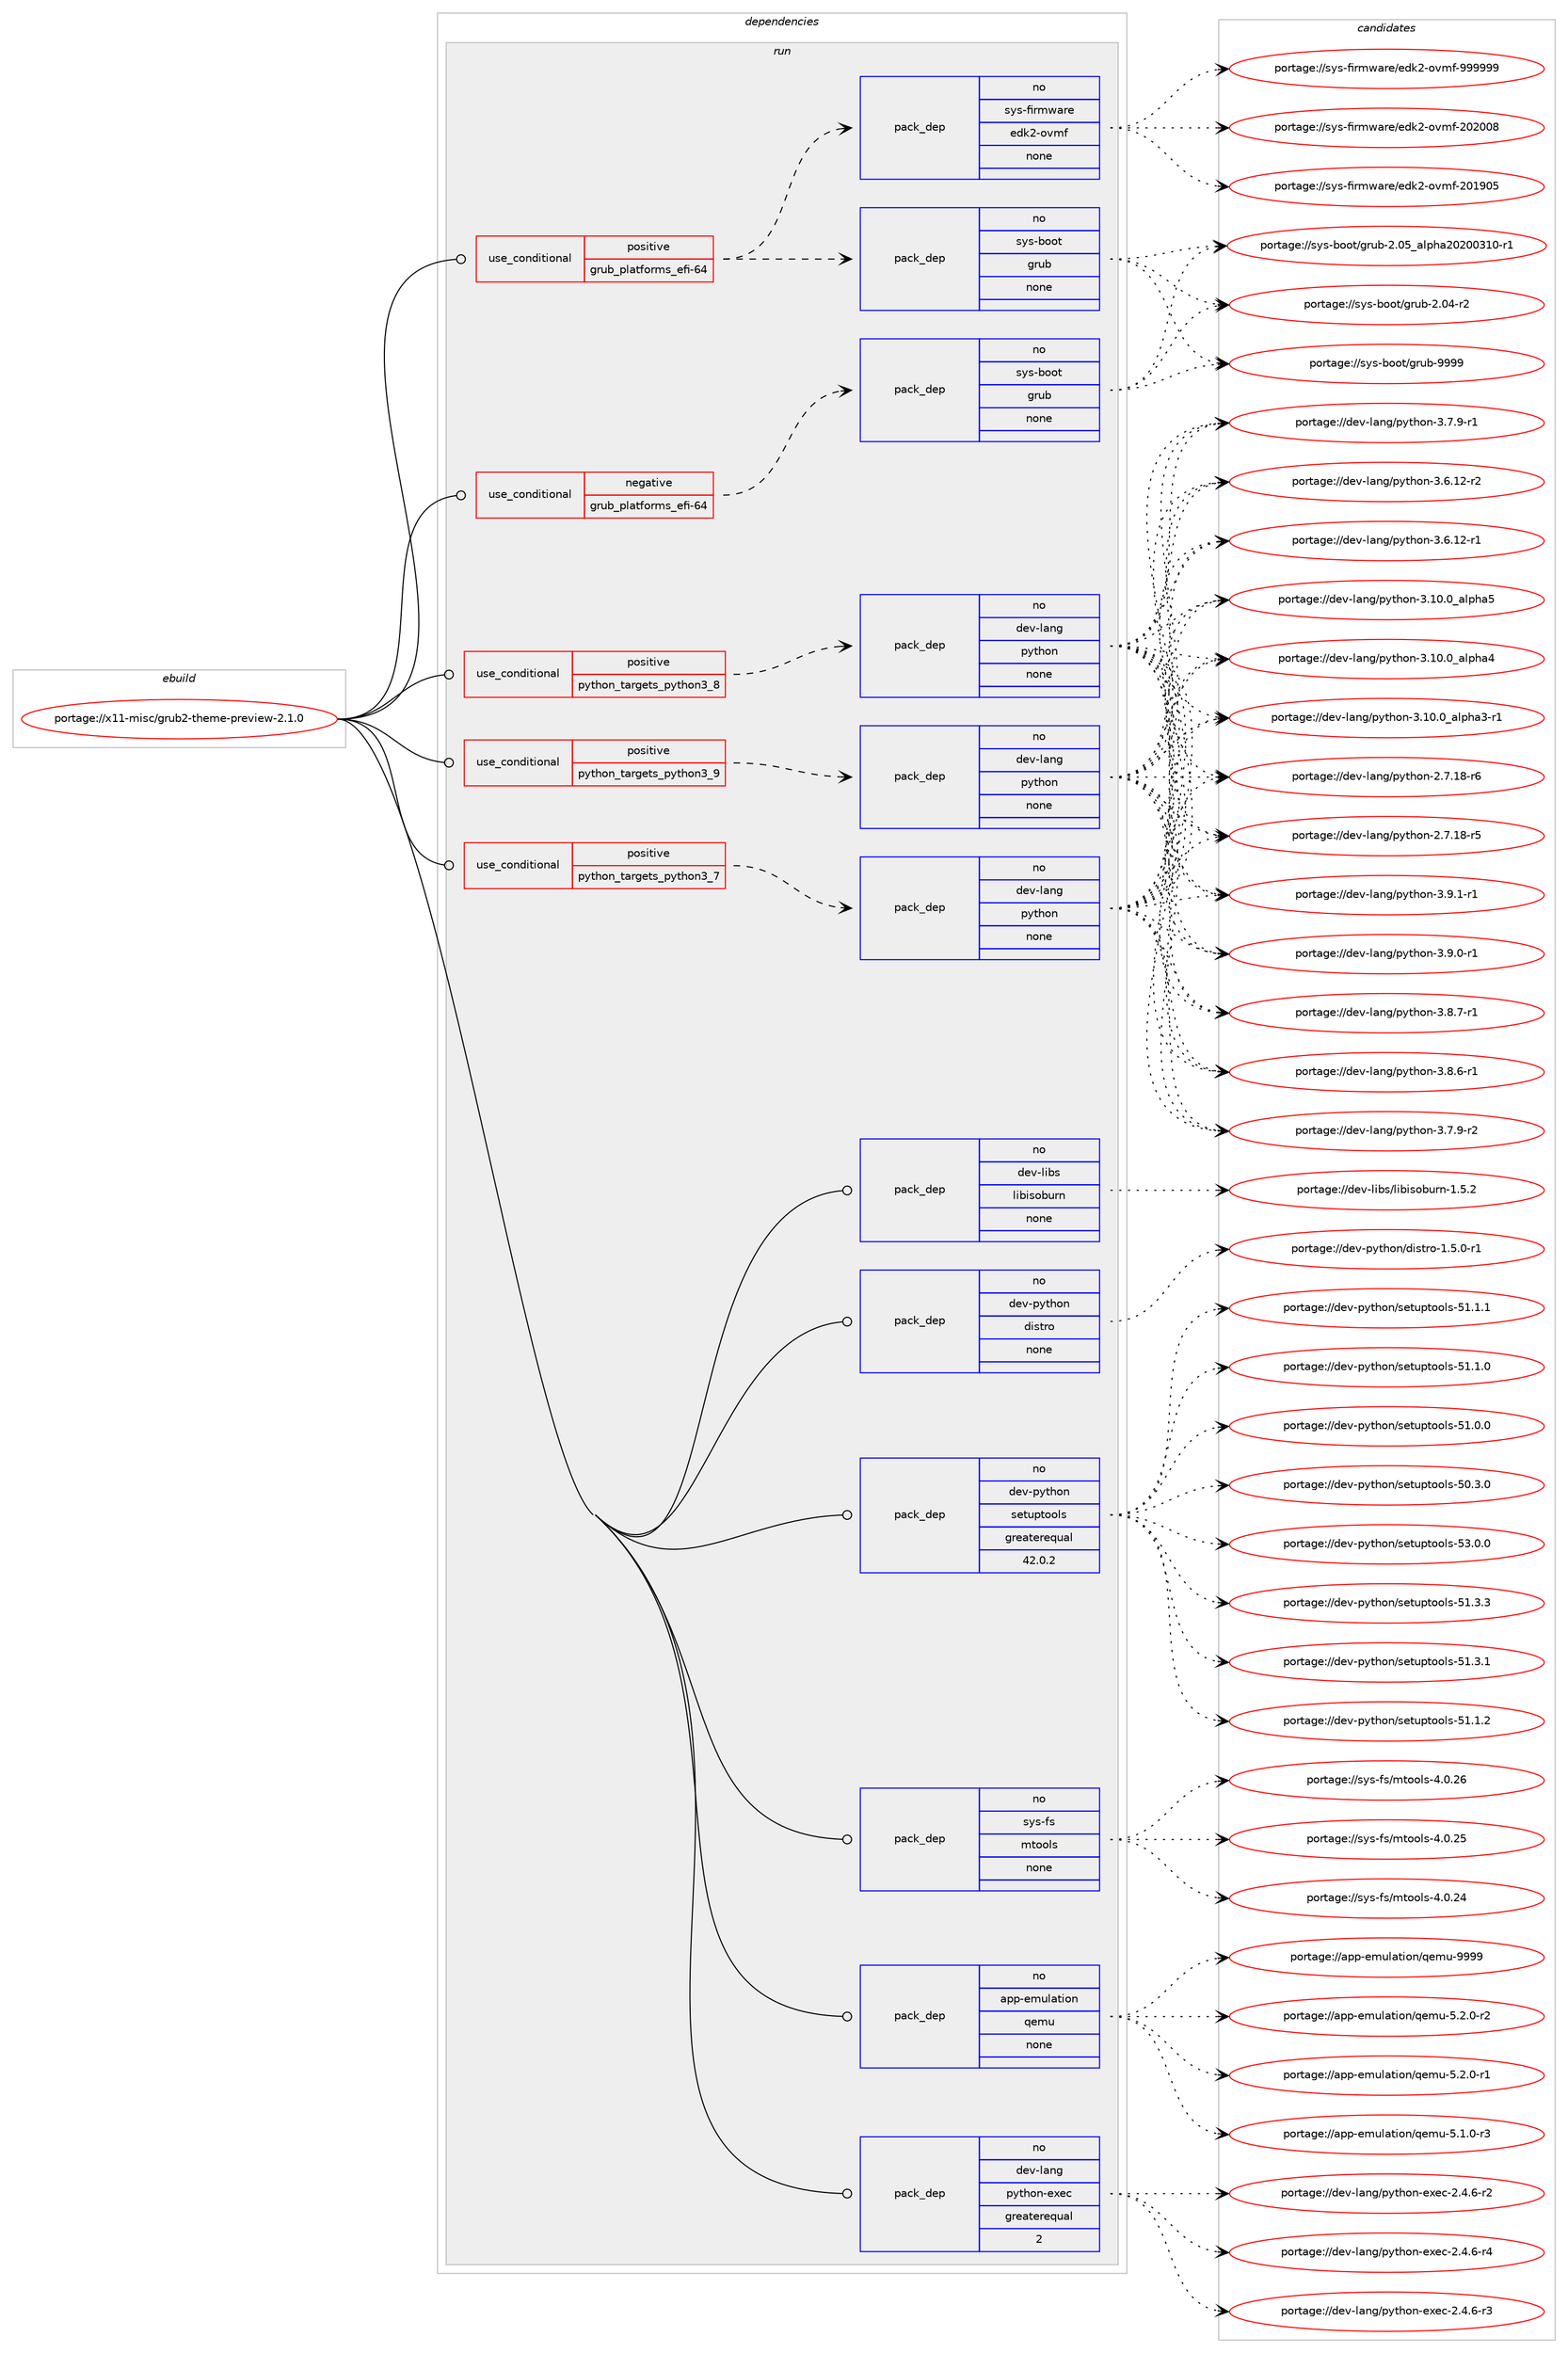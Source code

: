 digraph prolog {

# *************
# Graph options
# *************

newrank=true;
concentrate=true;
compound=true;
graph [rankdir=LR,fontname=Helvetica,fontsize=10,ranksep=1.5];#, ranksep=2.5, nodesep=0.2];
edge  [arrowhead=vee];
node  [fontname=Helvetica,fontsize=10];

# **********
# The ebuild
# **********

subgraph cluster_leftcol {
color=gray;
rank=same;
label=<<i>ebuild</i>>;
id [label="portage://x11-misc/grub2-theme-preview-2.1.0", color=red, width=4, href="../x11-misc/grub2-theme-preview-2.1.0.svg"];
}

# ****************
# The dependencies
# ****************

subgraph cluster_midcol {
color=gray;
label=<<i>dependencies</i>>;
subgraph cluster_compile {
fillcolor="#eeeeee";
style=filled;
label=<<i>compile</i>>;
}
subgraph cluster_compileandrun {
fillcolor="#eeeeee";
style=filled;
label=<<i>compile and run</i>>;
}
subgraph cluster_run {
fillcolor="#eeeeee";
style=filled;
label=<<i>run</i>>;
subgraph cond441 {
dependency2583 [label=<<TABLE BORDER="0" CELLBORDER="1" CELLSPACING="0" CELLPADDING="4"><TR><TD ROWSPAN="3" CELLPADDING="10">use_conditional</TD></TR><TR><TD>negative</TD></TR><TR><TD>grub_platforms_efi-64</TD></TR></TABLE>>, shape=none, color=red];
subgraph pack2105 {
dependency2584 [label=<<TABLE BORDER="0" CELLBORDER="1" CELLSPACING="0" CELLPADDING="4" WIDTH="220"><TR><TD ROWSPAN="6" CELLPADDING="30">pack_dep</TD></TR><TR><TD WIDTH="110">no</TD></TR><TR><TD>sys-boot</TD></TR><TR><TD>grub</TD></TR><TR><TD>none</TD></TR><TR><TD></TD></TR></TABLE>>, shape=none, color=blue];
}
dependency2583:e -> dependency2584:w [weight=20,style="dashed",arrowhead="vee"];
}
id:e -> dependency2583:w [weight=20,style="solid",arrowhead="odot"];
subgraph cond442 {
dependency2585 [label=<<TABLE BORDER="0" CELLBORDER="1" CELLSPACING="0" CELLPADDING="4"><TR><TD ROWSPAN="3" CELLPADDING="10">use_conditional</TD></TR><TR><TD>positive</TD></TR><TR><TD>grub_platforms_efi-64</TD></TR></TABLE>>, shape=none, color=red];
subgraph pack2106 {
dependency2586 [label=<<TABLE BORDER="0" CELLBORDER="1" CELLSPACING="0" CELLPADDING="4" WIDTH="220"><TR><TD ROWSPAN="6" CELLPADDING="30">pack_dep</TD></TR><TR><TD WIDTH="110">no</TD></TR><TR><TD>sys-boot</TD></TR><TR><TD>grub</TD></TR><TR><TD>none</TD></TR><TR><TD></TD></TR></TABLE>>, shape=none, color=blue];
}
dependency2585:e -> dependency2586:w [weight=20,style="dashed",arrowhead="vee"];
subgraph pack2107 {
dependency2587 [label=<<TABLE BORDER="0" CELLBORDER="1" CELLSPACING="0" CELLPADDING="4" WIDTH="220"><TR><TD ROWSPAN="6" CELLPADDING="30">pack_dep</TD></TR><TR><TD WIDTH="110">no</TD></TR><TR><TD>sys-firmware</TD></TR><TR><TD>edk2-ovmf</TD></TR><TR><TD>none</TD></TR><TR><TD></TD></TR></TABLE>>, shape=none, color=blue];
}
dependency2585:e -> dependency2587:w [weight=20,style="dashed",arrowhead="vee"];
}
id:e -> dependency2585:w [weight=20,style="solid",arrowhead="odot"];
subgraph cond443 {
dependency2588 [label=<<TABLE BORDER="0" CELLBORDER="1" CELLSPACING="0" CELLPADDING="4"><TR><TD ROWSPAN="3" CELLPADDING="10">use_conditional</TD></TR><TR><TD>positive</TD></TR><TR><TD>python_targets_python3_7</TD></TR></TABLE>>, shape=none, color=red];
subgraph pack2108 {
dependency2589 [label=<<TABLE BORDER="0" CELLBORDER="1" CELLSPACING="0" CELLPADDING="4" WIDTH="220"><TR><TD ROWSPAN="6" CELLPADDING="30">pack_dep</TD></TR><TR><TD WIDTH="110">no</TD></TR><TR><TD>dev-lang</TD></TR><TR><TD>python</TD></TR><TR><TD>none</TD></TR><TR><TD></TD></TR></TABLE>>, shape=none, color=blue];
}
dependency2588:e -> dependency2589:w [weight=20,style="dashed",arrowhead="vee"];
}
id:e -> dependency2588:w [weight=20,style="solid",arrowhead="odot"];
subgraph cond444 {
dependency2590 [label=<<TABLE BORDER="0" CELLBORDER="1" CELLSPACING="0" CELLPADDING="4"><TR><TD ROWSPAN="3" CELLPADDING="10">use_conditional</TD></TR><TR><TD>positive</TD></TR><TR><TD>python_targets_python3_8</TD></TR></TABLE>>, shape=none, color=red];
subgraph pack2109 {
dependency2591 [label=<<TABLE BORDER="0" CELLBORDER="1" CELLSPACING="0" CELLPADDING="4" WIDTH="220"><TR><TD ROWSPAN="6" CELLPADDING="30">pack_dep</TD></TR><TR><TD WIDTH="110">no</TD></TR><TR><TD>dev-lang</TD></TR><TR><TD>python</TD></TR><TR><TD>none</TD></TR><TR><TD></TD></TR></TABLE>>, shape=none, color=blue];
}
dependency2590:e -> dependency2591:w [weight=20,style="dashed",arrowhead="vee"];
}
id:e -> dependency2590:w [weight=20,style="solid",arrowhead="odot"];
subgraph cond445 {
dependency2592 [label=<<TABLE BORDER="0" CELLBORDER="1" CELLSPACING="0" CELLPADDING="4"><TR><TD ROWSPAN="3" CELLPADDING="10">use_conditional</TD></TR><TR><TD>positive</TD></TR><TR><TD>python_targets_python3_9</TD></TR></TABLE>>, shape=none, color=red];
subgraph pack2110 {
dependency2593 [label=<<TABLE BORDER="0" CELLBORDER="1" CELLSPACING="0" CELLPADDING="4" WIDTH="220"><TR><TD ROWSPAN="6" CELLPADDING="30">pack_dep</TD></TR><TR><TD WIDTH="110">no</TD></TR><TR><TD>dev-lang</TD></TR><TR><TD>python</TD></TR><TR><TD>none</TD></TR><TR><TD></TD></TR></TABLE>>, shape=none, color=blue];
}
dependency2592:e -> dependency2593:w [weight=20,style="dashed",arrowhead="vee"];
}
id:e -> dependency2592:w [weight=20,style="solid",arrowhead="odot"];
subgraph pack2111 {
dependency2594 [label=<<TABLE BORDER="0" CELLBORDER="1" CELLSPACING="0" CELLPADDING="4" WIDTH="220"><TR><TD ROWSPAN="6" CELLPADDING="30">pack_dep</TD></TR><TR><TD WIDTH="110">no</TD></TR><TR><TD>app-emulation</TD></TR><TR><TD>qemu</TD></TR><TR><TD>none</TD></TR><TR><TD></TD></TR></TABLE>>, shape=none, color=blue];
}
id:e -> dependency2594:w [weight=20,style="solid",arrowhead="odot"];
subgraph pack2112 {
dependency2595 [label=<<TABLE BORDER="0" CELLBORDER="1" CELLSPACING="0" CELLPADDING="4" WIDTH="220"><TR><TD ROWSPAN="6" CELLPADDING="30">pack_dep</TD></TR><TR><TD WIDTH="110">no</TD></TR><TR><TD>dev-lang</TD></TR><TR><TD>python-exec</TD></TR><TR><TD>greaterequal</TD></TR><TR><TD>2</TD></TR></TABLE>>, shape=none, color=blue];
}
id:e -> dependency2595:w [weight=20,style="solid",arrowhead="odot"];
subgraph pack2113 {
dependency2596 [label=<<TABLE BORDER="0" CELLBORDER="1" CELLSPACING="0" CELLPADDING="4" WIDTH="220"><TR><TD ROWSPAN="6" CELLPADDING="30">pack_dep</TD></TR><TR><TD WIDTH="110">no</TD></TR><TR><TD>dev-libs</TD></TR><TR><TD>libisoburn</TD></TR><TR><TD>none</TD></TR><TR><TD></TD></TR></TABLE>>, shape=none, color=blue];
}
id:e -> dependency2596:w [weight=20,style="solid",arrowhead="odot"];
subgraph pack2114 {
dependency2597 [label=<<TABLE BORDER="0" CELLBORDER="1" CELLSPACING="0" CELLPADDING="4" WIDTH="220"><TR><TD ROWSPAN="6" CELLPADDING="30">pack_dep</TD></TR><TR><TD WIDTH="110">no</TD></TR><TR><TD>dev-python</TD></TR><TR><TD>distro</TD></TR><TR><TD>none</TD></TR><TR><TD></TD></TR></TABLE>>, shape=none, color=blue];
}
id:e -> dependency2597:w [weight=20,style="solid",arrowhead="odot"];
subgraph pack2115 {
dependency2598 [label=<<TABLE BORDER="0" CELLBORDER="1" CELLSPACING="0" CELLPADDING="4" WIDTH="220"><TR><TD ROWSPAN="6" CELLPADDING="30">pack_dep</TD></TR><TR><TD WIDTH="110">no</TD></TR><TR><TD>dev-python</TD></TR><TR><TD>setuptools</TD></TR><TR><TD>greaterequal</TD></TR><TR><TD>42.0.2</TD></TR></TABLE>>, shape=none, color=blue];
}
id:e -> dependency2598:w [weight=20,style="solid",arrowhead="odot"];
subgraph pack2116 {
dependency2599 [label=<<TABLE BORDER="0" CELLBORDER="1" CELLSPACING="0" CELLPADDING="4" WIDTH="220"><TR><TD ROWSPAN="6" CELLPADDING="30">pack_dep</TD></TR><TR><TD WIDTH="110">no</TD></TR><TR><TD>sys-fs</TD></TR><TR><TD>mtools</TD></TR><TR><TD>none</TD></TR><TR><TD></TD></TR></TABLE>>, shape=none, color=blue];
}
id:e -> dependency2599:w [weight=20,style="solid",arrowhead="odot"];
}
}

# **************
# The candidates
# **************

subgraph cluster_choices {
rank=same;
color=gray;
label=<<i>candidates</i>>;

subgraph choice2105 {
color=black;
nodesep=1;
choice115121115459811111111647103114117984557575757 [label="portage://sys-boot/grub-9999", color=red, width=4,href="../sys-boot/grub-9999.svg"];
choice11512111545981111111164710311411798455046485395971081121049750485048485149484511449 [label="portage://sys-boot/grub-2.05_alpha20200310-r1", color=red, width=4,href="../sys-boot/grub-2.05_alpha20200310-r1.svg"];
choice1151211154598111111116471031141179845504648524511450 [label="portage://sys-boot/grub-2.04-r2", color=red, width=4,href="../sys-boot/grub-2.04-r2.svg"];
dependency2584:e -> choice115121115459811111111647103114117984557575757:w [style=dotted,weight="100"];
dependency2584:e -> choice11512111545981111111164710311411798455046485395971081121049750485048485149484511449:w [style=dotted,weight="100"];
dependency2584:e -> choice1151211154598111111116471031141179845504648524511450:w [style=dotted,weight="100"];
}
subgraph choice2106 {
color=black;
nodesep=1;
choice115121115459811111111647103114117984557575757 [label="portage://sys-boot/grub-9999", color=red, width=4,href="../sys-boot/grub-9999.svg"];
choice11512111545981111111164710311411798455046485395971081121049750485048485149484511449 [label="portage://sys-boot/grub-2.05_alpha20200310-r1", color=red, width=4,href="../sys-boot/grub-2.05_alpha20200310-r1.svg"];
choice1151211154598111111116471031141179845504648524511450 [label="portage://sys-boot/grub-2.04-r2", color=red, width=4,href="../sys-boot/grub-2.04-r2.svg"];
dependency2586:e -> choice115121115459811111111647103114117984557575757:w [style=dotted,weight="100"];
dependency2586:e -> choice11512111545981111111164710311411798455046485395971081121049750485048485149484511449:w [style=dotted,weight="100"];
dependency2586:e -> choice1151211154598111111116471031141179845504648524511450:w [style=dotted,weight="100"];
}
subgraph choice2107 {
color=black;
nodesep=1;
choice115121115451021051141091199711410147101100107504511111810910245575757575757 [label="portage://sys-firmware/edk2-ovmf-999999", color=red, width=4,href="../sys-firmware/edk2-ovmf-999999.svg"];
choice115121115451021051141091199711410147101100107504511111810910245504850484856 [label="portage://sys-firmware/edk2-ovmf-202008", color=red, width=4,href="../sys-firmware/edk2-ovmf-202008.svg"];
choice115121115451021051141091199711410147101100107504511111810910245504849574853 [label="portage://sys-firmware/edk2-ovmf-201905", color=red, width=4,href="../sys-firmware/edk2-ovmf-201905.svg"];
dependency2587:e -> choice115121115451021051141091199711410147101100107504511111810910245575757575757:w [style=dotted,weight="100"];
dependency2587:e -> choice115121115451021051141091199711410147101100107504511111810910245504850484856:w [style=dotted,weight="100"];
dependency2587:e -> choice115121115451021051141091199711410147101100107504511111810910245504849574853:w [style=dotted,weight="100"];
}
subgraph choice2108 {
color=black;
nodesep=1;
choice1001011184510897110103471121211161041111104551465746494511449 [label="portage://dev-lang/python-3.9.1-r1", color=red, width=4,href="../dev-lang/python-3.9.1-r1.svg"];
choice1001011184510897110103471121211161041111104551465746484511449 [label="portage://dev-lang/python-3.9.0-r1", color=red, width=4,href="../dev-lang/python-3.9.0-r1.svg"];
choice1001011184510897110103471121211161041111104551465646554511449 [label="portage://dev-lang/python-3.8.7-r1", color=red, width=4,href="../dev-lang/python-3.8.7-r1.svg"];
choice1001011184510897110103471121211161041111104551465646544511449 [label="portage://dev-lang/python-3.8.6-r1", color=red, width=4,href="../dev-lang/python-3.8.6-r1.svg"];
choice1001011184510897110103471121211161041111104551465546574511450 [label="portage://dev-lang/python-3.7.9-r2", color=red, width=4,href="../dev-lang/python-3.7.9-r2.svg"];
choice1001011184510897110103471121211161041111104551465546574511449 [label="portage://dev-lang/python-3.7.9-r1", color=red, width=4,href="../dev-lang/python-3.7.9-r1.svg"];
choice100101118451089711010347112121116104111110455146544649504511450 [label="portage://dev-lang/python-3.6.12-r2", color=red, width=4,href="../dev-lang/python-3.6.12-r2.svg"];
choice100101118451089711010347112121116104111110455146544649504511449 [label="portage://dev-lang/python-3.6.12-r1", color=red, width=4,href="../dev-lang/python-3.6.12-r1.svg"];
choice1001011184510897110103471121211161041111104551464948464895971081121049753 [label="portage://dev-lang/python-3.10.0_alpha5", color=red, width=4,href="../dev-lang/python-3.10.0_alpha5.svg"];
choice1001011184510897110103471121211161041111104551464948464895971081121049752 [label="portage://dev-lang/python-3.10.0_alpha4", color=red, width=4,href="../dev-lang/python-3.10.0_alpha4.svg"];
choice10010111845108971101034711212111610411111045514649484648959710811210497514511449 [label="portage://dev-lang/python-3.10.0_alpha3-r1", color=red, width=4,href="../dev-lang/python-3.10.0_alpha3-r1.svg"];
choice100101118451089711010347112121116104111110455046554649564511454 [label="portage://dev-lang/python-2.7.18-r6", color=red, width=4,href="../dev-lang/python-2.7.18-r6.svg"];
choice100101118451089711010347112121116104111110455046554649564511453 [label="portage://dev-lang/python-2.7.18-r5", color=red, width=4,href="../dev-lang/python-2.7.18-r5.svg"];
dependency2589:e -> choice1001011184510897110103471121211161041111104551465746494511449:w [style=dotted,weight="100"];
dependency2589:e -> choice1001011184510897110103471121211161041111104551465746484511449:w [style=dotted,weight="100"];
dependency2589:e -> choice1001011184510897110103471121211161041111104551465646554511449:w [style=dotted,weight="100"];
dependency2589:e -> choice1001011184510897110103471121211161041111104551465646544511449:w [style=dotted,weight="100"];
dependency2589:e -> choice1001011184510897110103471121211161041111104551465546574511450:w [style=dotted,weight="100"];
dependency2589:e -> choice1001011184510897110103471121211161041111104551465546574511449:w [style=dotted,weight="100"];
dependency2589:e -> choice100101118451089711010347112121116104111110455146544649504511450:w [style=dotted,weight="100"];
dependency2589:e -> choice100101118451089711010347112121116104111110455146544649504511449:w [style=dotted,weight="100"];
dependency2589:e -> choice1001011184510897110103471121211161041111104551464948464895971081121049753:w [style=dotted,weight="100"];
dependency2589:e -> choice1001011184510897110103471121211161041111104551464948464895971081121049752:w [style=dotted,weight="100"];
dependency2589:e -> choice10010111845108971101034711212111610411111045514649484648959710811210497514511449:w [style=dotted,weight="100"];
dependency2589:e -> choice100101118451089711010347112121116104111110455046554649564511454:w [style=dotted,weight="100"];
dependency2589:e -> choice100101118451089711010347112121116104111110455046554649564511453:w [style=dotted,weight="100"];
}
subgraph choice2109 {
color=black;
nodesep=1;
choice1001011184510897110103471121211161041111104551465746494511449 [label="portage://dev-lang/python-3.9.1-r1", color=red, width=4,href="../dev-lang/python-3.9.1-r1.svg"];
choice1001011184510897110103471121211161041111104551465746484511449 [label="portage://dev-lang/python-3.9.0-r1", color=red, width=4,href="../dev-lang/python-3.9.0-r1.svg"];
choice1001011184510897110103471121211161041111104551465646554511449 [label="portage://dev-lang/python-3.8.7-r1", color=red, width=4,href="../dev-lang/python-3.8.7-r1.svg"];
choice1001011184510897110103471121211161041111104551465646544511449 [label="portage://dev-lang/python-3.8.6-r1", color=red, width=4,href="../dev-lang/python-3.8.6-r1.svg"];
choice1001011184510897110103471121211161041111104551465546574511450 [label="portage://dev-lang/python-3.7.9-r2", color=red, width=4,href="../dev-lang/python-3.7.9-r2.svg"];
choice1001011184510897110103471121211161041111104551465546574511449 [label="portage://dev-lang/python-3.7.9-r1", color=red, width=4,href="../dev-lang/python-3.7.9-r1.svg"];
choice100101118451089711010347112121116104111110455146544649504511450 [label="portage://dev-lang/python-3.6.12-r2", color=red, width=4,href="../dev-lang/python-3.6.12-r2.svg"];
choice100101118451089711010347112121116104111110455146544649504511449 [label="portage://dev-lang/python-3.6.12-r1", color=red, width=4,href="../dev-lang/python-3.6.12-r1.svg"];
choice1001011184510897110103471121211161041111104551464948464895971081121049753 [label="portage://dev-lang/python-3.10.0_alpha5", color=red, width=4,href="../dev-lang/python-3.10.0_alpha5.svg"];
choice1001011184510897110103471121211161041111104551464948464895971081121049752 [label="portage://dev-lang/python-3.10.0_alpha4", color=red, width=4,href="../dev-lang/python-3.10.0_alpha4.svg"];
choice10010111845108971101034711212111610411111045514649484648959710811210497514511449 [label="portage://dev-lang/python-3.10.0_alpha3-r1", color=red, width=4,href="../dev-lang/python-3.10.0_alpha3-r1.svg"];
choice100101118451089711010347112121116104111110455046554649564511454 [label="portage://dev-lang/python-2.7.18-r6", color=red, width=4,href="../dev-lang/python-2.7.18-r6.svg"];
choice100101118451089711010347112121116104111110455046554649564511453 [label="portage://dev-lang/python-2.7.18-r5", color=red, width=4,href="../dev-lang/python-2.7.18-r5.svg"];
dependency2591:e -> choice1001011184510897110103471121211161041111104551465746494511449:w [style=dotted,weight="100"];
dependency2591:e -> choice1001011184510897110103471121211161041111104551465746484511449:w [style=dotted,weight="100"];
dependency2591:e -> choice1001011184510897110103471121211161041111104551465646554511449:w [style=dotted,weight="100"];
dependency2591:e -> choice1001011184510897110103471121211161041111104551465646544511449:w [style=dotted,weight="100"];
dependency2591:e -> choice1001011184510897110103471121211161041111104551465546574511450:w [style=dotted,weight="100"];
dependency2591:e -> choice1001011184510897110103471121211161041111104551465546574511449:w [style=dotted,weight="100"];
dependency2591:e -> choice100101118451089711010347112121116104111110455146544649504511450:w [style=dotted,weight="100"];
dependency2591:e -> choice100101118451089711010347112121116104111110455146544649504511449:w [style=dotted,weight="100"];
dependency2591:e -> choice1001011184510897110103471121211161041111104551464948464895971081121049753:w [style=dotted,weight="100"];
dependency2591:e -> choice1001011184510897110103471121211161041111104551464948464895971081121049752:w [style=dotted,weight="100"];
dependency2591:e -> choice10010111845108971101034711212111610411111045514649484648959710811210497514511449:w [style=dotted,weight="100"];
dependency2591:e -> choice100101118451089711010347112121116104111110455046554649564511454:w [style=dotted,weight="100"];
dependency2591:e -> choice100101118451089711010347112121116104111110455046554649564511453:w [style=dotted,weight="100"];
}
subgraph choice2110 {
color=black;
nodesep=1;
choice1001011184510897110103471121211161041111104551465746494511449 [label="portage://dev-lang/python-3.9.1-r1", color=red, width=4,href="../dev-lang/python-3.9.1-r1.svg"];
choice1001011184510897110103471121211161041111104551465746484511449 [label="portage://dev-lang/python-3.9.0-r1", color=red, width=4,href="../dev-lang/python-3.9.0-r1.svg"];
choice1001011184510897110103471121211161041111104551465646554511449 [label="portage://dev-lang/python-3.8.7-r1", color=red, width=4,href="../dev-lang/python-3.8.7-r1.svg"];
choice1001011184510897110103471121211161041111104551465646544511449 [label="portage://dev-lang/python-3.8.6-r1", color=red, width=4,href="../dev-lang/python-3.8.6-r1.svg"];
choice1001011184510897110103471121211161041111104551465546574511450 [label="portage://dev-lang/python-3.7.9-r2", color=red, width=4,href="../dev-lang/python-3.7.9-r2.svg"];
choice1001011184510897110103471121211161041111104551465546574511449 [label="portage://dev-lang/python-3.7.9-r1", color=red, width=4,href="../dev-lang/python-3.7.9-r1.svg"];
choice100101118451089711010347112121116104111110455146544649504511450 [label="portage://dev-lang/python-3.6.12-r2", color=red, width=4,href="../dev-lang/python-3.6.12-r2.svg"];
choice100101118451089711010347112121116104111110455146544649504511449 [label="portage://dev-lang/python-3.6.12-r1", color=red, width=4,href="../dev-lang/python-3.6.12-r1.svg"];
choice1001011184510897110103471121211161041111104551464948464895971081121049753 [label="portage://dev-lang/python-3.10.0_alpha5", color=red, width=4,href="../dev-lang/python-3.10.0_alpha5.svg"];
choice1001011184510897110103471121211161041111104551464948464895971081121049752 [label="portage://dev-lang/python-3.10.0_alpha4", color=red, width=4,href="../dev-lang/python-3.10.0_alpha4.svg"];
choice10010111845108971101034711212111610411111045514649484648959710811210497514511449 [label="portage://dev-lang/python-3.10.0_alpha3-r1", color=red, width=4,href="../dev-lang/python-3.10.0_alpha3-r1.svg"];
choice100101118451089711010347112121116104111110455046554649564511454 [label="portage://dev-lang/python-2.7.18-r6", color=red, width=4,href="../dev-lang/python-2.7.18-r6.svg"];
choice100101118451089711010347112121116104111110455046554649564511453 [label="portage://dev-lang/python-2.7.18-r5", color=red, width=4,href="../dev-lang/python-2.7.18-r5.svg"];
dependency2593:e -> choice1001011184510897110103471121211161041111104551465746494511449:w [style=dotted,weight="100"];
dependency2593:e -> choice1001011184510897110103471121211161041111104551465746484511449:w [style=dotted,weight="100"];
dependency2593:e -> choice1001011184510897110103471121211161041111104551465646554511449:w [style=dotted,weight="100"];
dependency2593:e -> choice1001011184510897110103471121211161041111104551465646544511449:w [style=dotted,weight="100"];
dependency2593:e -> choice1001011184510897110103471121211161041111104551465546574511450:w [style=dotted,weight="100"];
dependency2593:e -> choice1001011184510897110103471121211161041111104551465546574511449:w [style=dotted,weight="100"];
dependency2593:e -> choice100101118451089711010347112121116104111110455146544649504511450:w [style=dotted,weight="100"];
dependency2593:e -> choice100101118451089711010347112121116104111110455146544649504511449:w [style=dotted,weight="100"];
dependency2593:e -> choice1001011184510897110103471121211161041111104551464948464895971081121049753:w [style=dotted,weight="100"];
dependency2593:e -> choice1001011184510897110103471121211161041111104551464948464895971081121049752:w [style=dotted,weight="100"];
dependency2593:e -> choice10010111845108971101034711212111610411111045514649484648959710811210497514511449:w [style=dotted,weight="100"];
dependency2593:e -> choice100101118451089711010347112121116104111110455046554649564511454:w [style=dotted,weight="100"];
dependency2593:e -> choice100101118451089711010347112121116104111110455046554649564511453:w [style=dotted,weight="100"];
}
subgraph choice2111 {
color=black;
nodesep=1;
choice971121124510110911710897116105111110471131011091174557575757 [label="portage://app-emulation/qemu-9999", color=red, width=4,href="../app-emulation/qemu-9999.svg"];
choice971121124510110911710897116105111110471131011091174553465046484511450 [label="portage://app-emulation/qemu-5.2.0-r2", color=red, width=4,href="../app-emulation/qemu-5.2.0-r2.svg"];
choice971121124510110911710897116105111110471131011091174553465046484511449 [label="portage://app-emulation/qemu-5.2.0-r1", color=red, width=4,href="../app-emulation/qemu-5.2.0-r1.svg"];
choice971121124510110911710897116105111110471131011091174553464946484511451 [label="portage://app-emulation/qemu-5.1.0-r3", color=red, width=4,href="../app-emulation/qemu-5.1.0-r3.svg"];
dependency2594:e -> choice971121124510110911710897116105111110471131011091174557575757:w [style=dotted,weight="100"];
dependency2594:e -> choice971121124510110911710897116105111110471131011091174553465046484511450:w [style=dotted,weight="100"];
dependency2594:e -> choice971121124510110911710897116105111110471131011091174553465046484511449:w [style=dotted,weight="100"];
dependency2594:e -> choice971121124510110911710897116105111110471131011091174553464946484511451:w [style=dotted,weight="100"];
}
subgraph choice2112 {
color=black;
nodesep=1;
choice10010111845108971101034711212111610411111045101120101994550465246544511452 [label="portage://dev-lang/python-exec-2.4.6-r4", color=red, width=4,href="../dev-lang/python-exec-2.4.6-r4.svg"];
choice10010111845108971101034711212111610411111045101120101994550465246544511451 [label="portage://dev-lang/python-exec-2.4.6-r3", color=red, width=4,href="../dev-lang/python-exec-2.4.6-r3.svg"];
choice10010111845108971101034711212111610411111045101120101994550465246544511450 [label="portage://dev-lang/python-exec-2.4.6-r2", color=red, width=4,href="../dev-lang/python-exec-2.4.6-r2.svg"];
dependency2595:e -> choice10010111845108971101034711212111610411111045101120101994550465246544511452:w [style=dotted,weight="100"];
dependency2595:e -> choice10010111845108971101034711212111610411111045101120101994550465246544511451:w [style=dotted,weight="100"];
dependency2595:e -> choice10010111845108971101034711212111610411111045101120101994550465246544511450:w [style=dotted,weight="100"];
}
subgraph choice2113 {
color=black;
nodesep=1;
choice1001011184510810598115471081059810511511198117114110454946534650 [label="portage://dev-libs/libisoburn-1.5.2", color=red, width=4,href="../dev-libs/libisoburn-1.5.2.svg"];
dependency2596:e -> choice1001011184510810598115471081059810511511198117114110454946534650:w [style=dotted,weight="100"];
}
subgraph choice2114 {
color=black;
nodesep=1;
choice10010111845112121116104111110471001051151161141114549465346484511449 [label="portage://dev-python/distro-1.5.0-r1", color=red, width=4,href="../dev-python/distro-1.5.0-r1.svg"];
dependency2597:e -> choice10010111845112121116104111110471001051151161141114549465346484511449:w [style=dotted,weight="100"];
}
subgraph choice2115 {
color=black;
nodesep=1;
choice100101118451121211161041111104711510111611711211611111110811545535146484648 [label="portage://dev-python/setuptools-53.0.0", color=red, width=4,href="../dev-python/setuptools-53.0.0.svg"];
choice100101118451121211161041111104711510111611711211611111110811545534946514651 [label="portage://dev-python/setuptools-51.3.3", color=red, width=4,href="../dev-python/setuptools-51.3.3.svg"];
choice100101118451121211161041111104711510111611711211611111110811545534946514649 [label="portage://dev-python/setuptools-51.3.1", color=red, width=4,href="../dev-python/setuptools-51.3.1.svg"];
choice100101118451121211161041111104711510111611711211611111110811545534946494650 [label="portage://dev-python/setuptools-51.1.2", color=red, width=4,href="../dev-python/setuptools-51.1.2.svg"];
choice100101118451121211161041111104711510111611711211611111110811545534946494649 [label="portage://dev-python/setuptools-51.1.1", color=red, width=4,href="../dev-python/setuptools-51.1.1.svg"];
choice100101118451121211161041111104711510111611711211611111110811545534946494648 [label="portage://dev-python/setuptools-51.1.0", color=red, width=4,href="../dev-python/setuptools-51.1.0.svg"];
choice100101118451121211161041111104711510111611711211611111110811545534946484648 [label="portage://dev-python/setuptools-51.0.0", color=red, width=4,href="../dev-python/setuptools-51.0.0.svg"];
choice100101118451121211161041111104711510111611711211611111110811545534846514648 [label="portage://dev-python/setuptools-50.3.0", color=red, width=4,href="../dev-python/setuptools-50.3.0.svg"];
dependency2598:e -> choice100101118451121211161041111104711510111611711211611111110811545535146484648:w [style=dotted,weight="100"];
dependency2598:e -> choice100101118451121211161041111104711510111611711211611111110811545534946514651:w [style=dotted,weight="100"];
dependency2598:e -> choice100101118451121211161041111104711510111611711211611111110811545534946514649:w [style=dotted,weight="100"];
dependency2598:e -> choice100101118451121211161041111104711510111611711211611111110811545534946494650:w [style=dotted,weight="100"];
dependency2598:e -> choice100101118451121211161041111104711510111611711211611111110811545534946494649:w [style=dotted,weight="100"];
dependency2598:e -> choice100101118451121211161041111104711510111611711211611111110811545534946494648:w [style=dotted,weight="100"];
dependency2598:e -> choice100101118451121211161041111104711510111611711211611111110811545534946484648:w [style=dotted,weight="100"];
dependency2598:e -> choice100101118451121211161041111104711510111611711211611111110811545534846514648:w [style=dotted,weight="100"];
}
subgraph choice2116 {
color=black;
nodesep=1;
choice115121115451021154710911611111110811545524648465054 [label="portage://sys-fs/mtools-4.0.26", color=red, width=4,href="../sys-fs/mtools-4.0.26.svg"];
choice115121115451021154710911611111110811545524648465053 [label="portage://sys-fs/mtools-4.0.25", color=red, width=4,href="../sys-fs/mtools-4.0.25.svg"];
choice115121115451021154710911611111110811545524648465052 [label="portage://sys-fs/mtools-4.0.24", color=red, width=4,href="../sys-fs/mtools-4.0.24.svg"];
dependency2599:e -> choice115121115451021154710911611111110811545524648465054:w [style=dotted,weight="100"];
dependency2599:e -> choice115121115451021154710911611111110811545524648465053:w [style=dotted,weight="100"];
dependency2599:e -> choice115121115451021154710911611111110811545524648465052:w [style=dotted,weight="100"];
}
}

}
